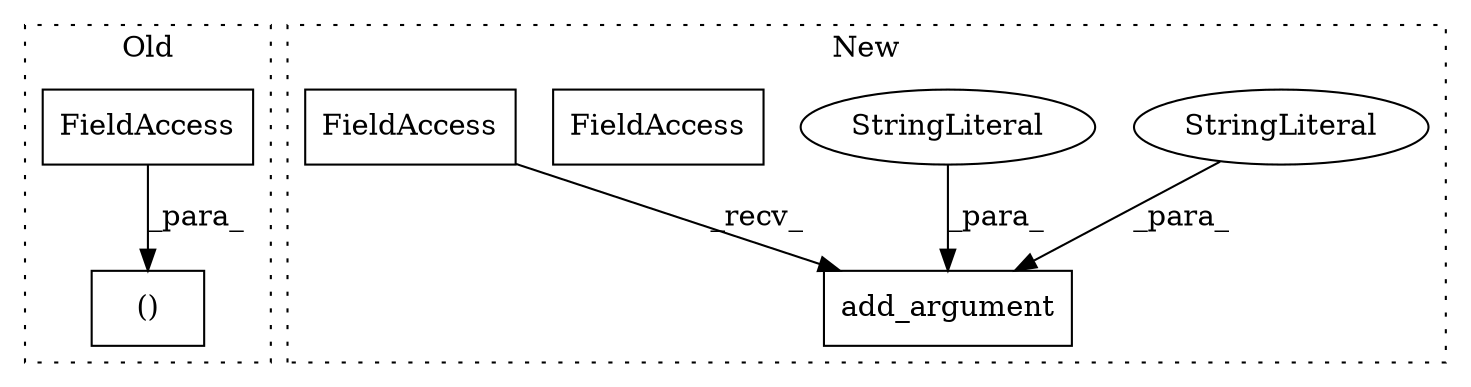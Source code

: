 digraph G {
subgraph cluster0 {
1 [label="()" a="106" s="1805" l="26" shape="box"];
6 [label="FieldAccess" a="22" s="1805" l="8" shape="box"];
label = "Old";
style="dotted";
}
subgraph cluster1 {
2 [label="add_argument" a="32" s="884,961" l="13,1" shape="box"];
3 [label="StringLiteral" a="45" s="921" l="40" shape="ellipse"];
4 [label="StringLiteral" a="45" s="897" l="13" shape="ellipse"];
5 [label="FieldAccess" a="22" s="863" l="20" shape="box"];
7 [label="FieldAccess" a="22" s="863" l="20" shape="box"];
label = "New";
style="dotted";
}
3 -> 2 [label="_para_"];
4 -> 2 [label="_para_"];
6 -> 1 [label="_para_"];
7 -> 2 [label="_recv_"];
}